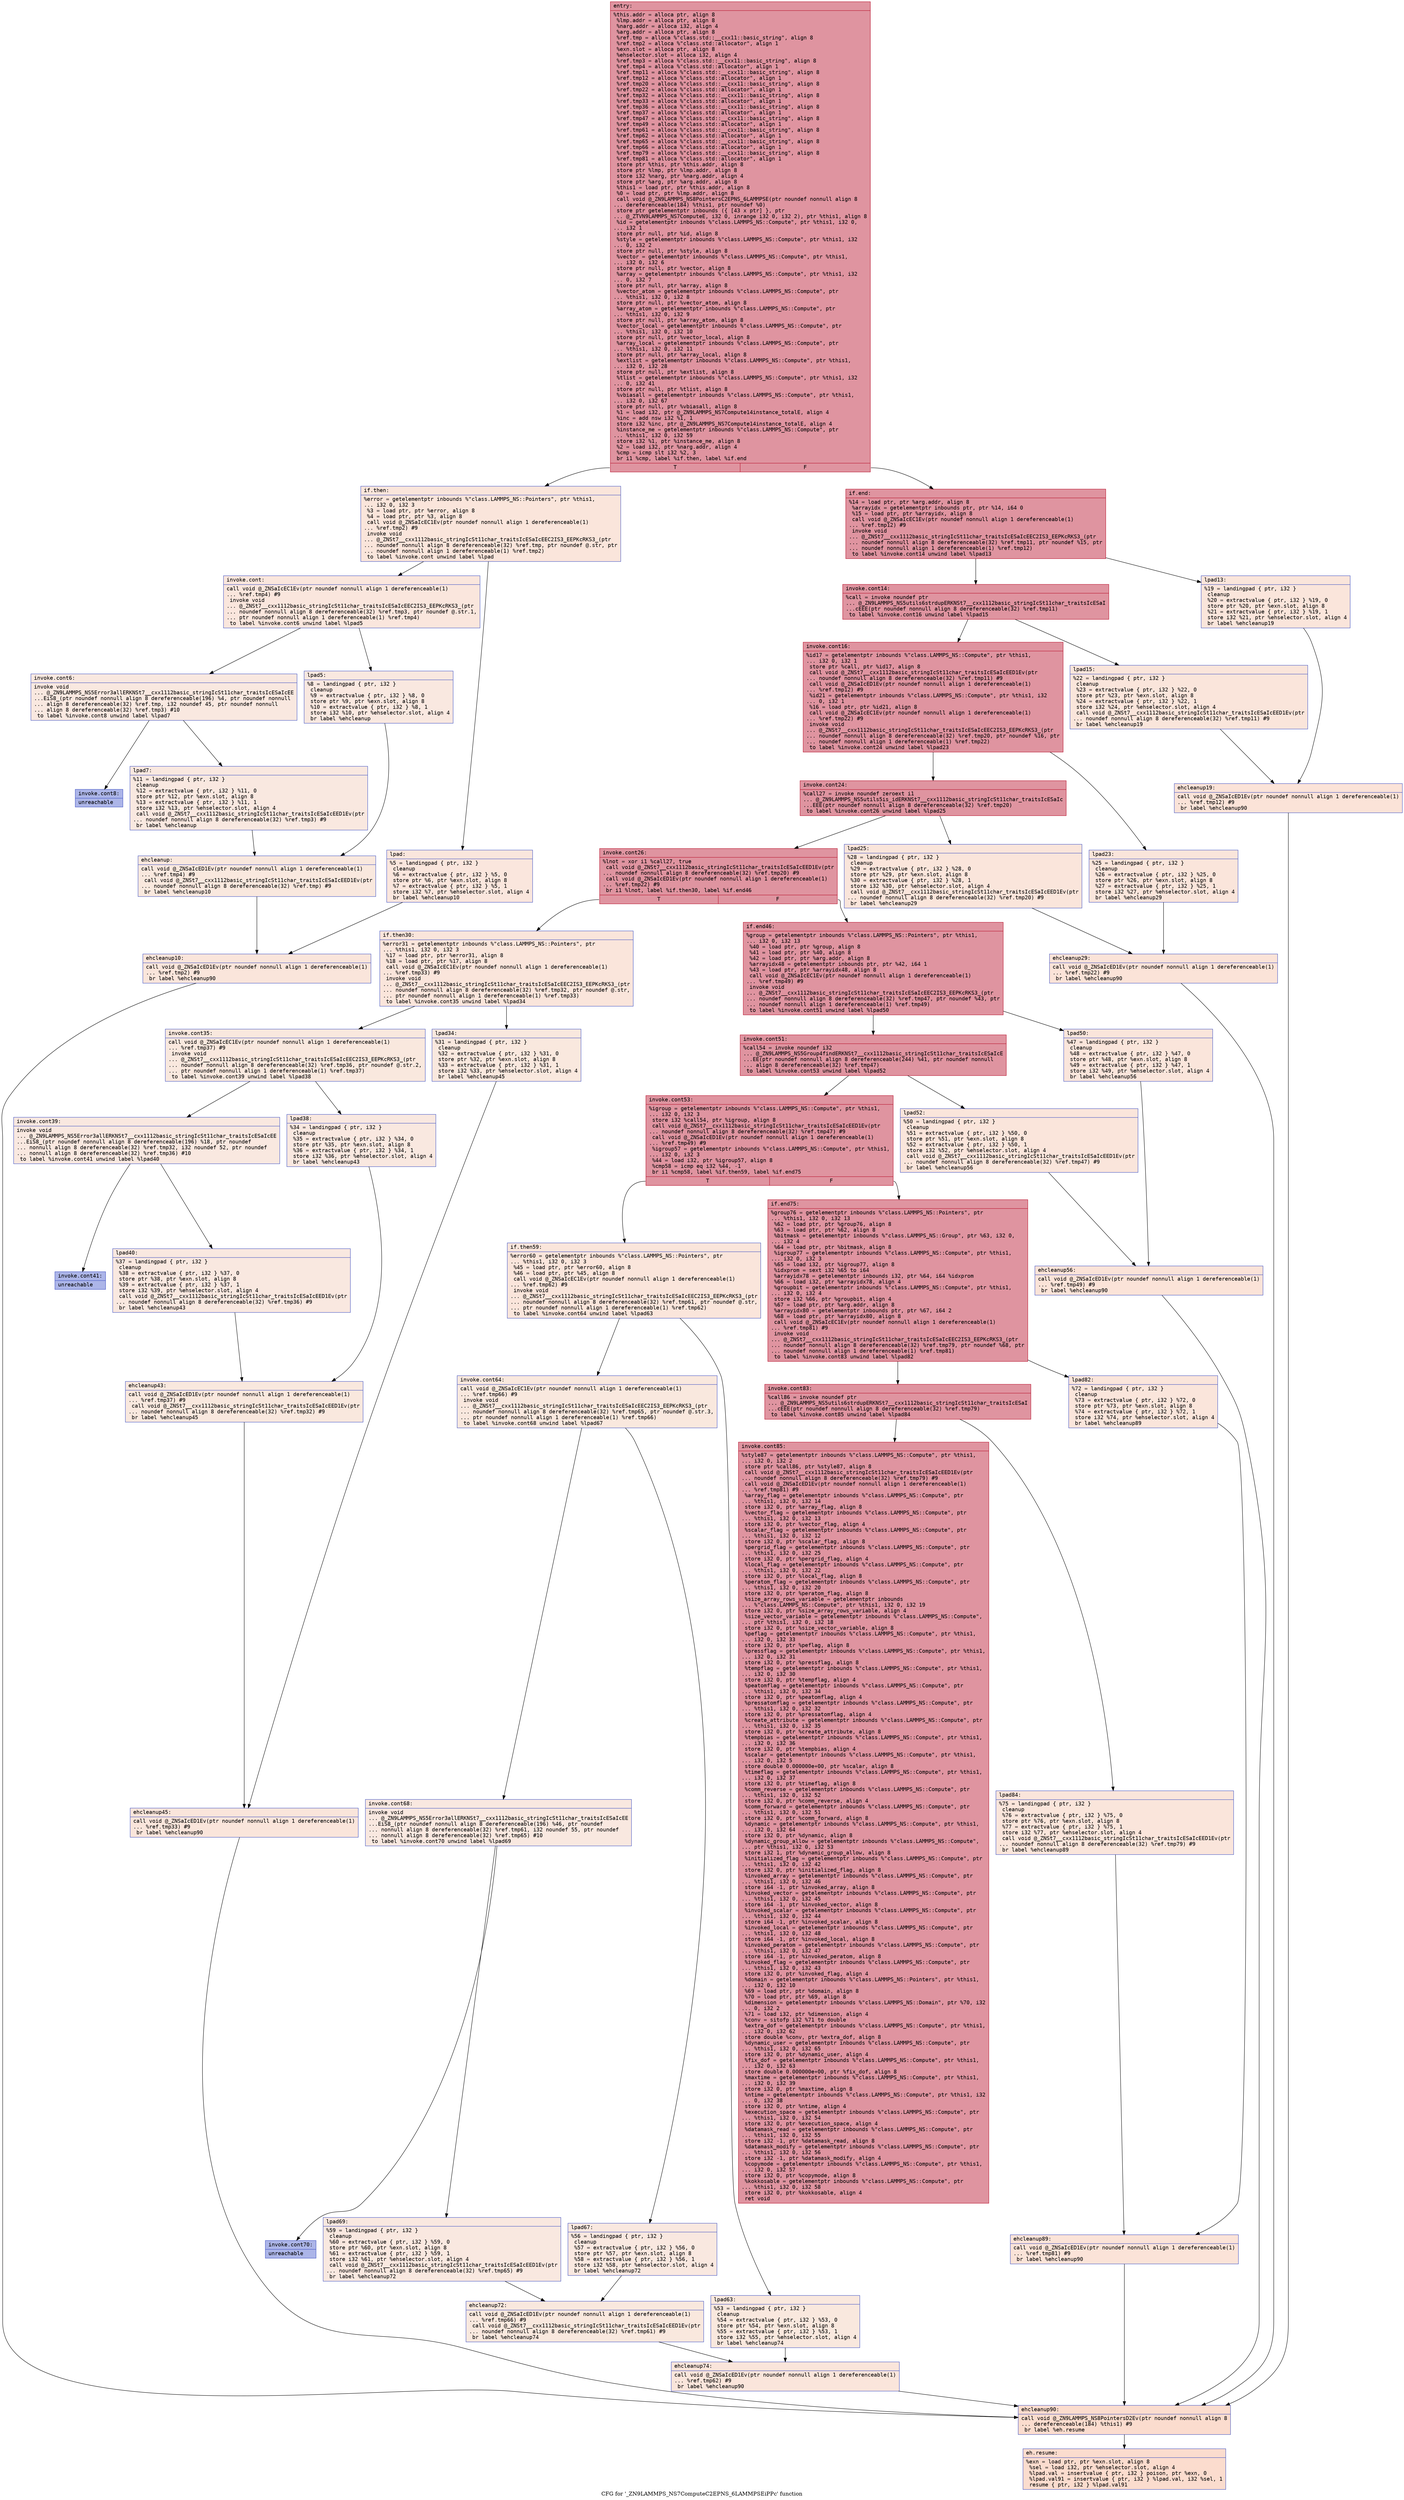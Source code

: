 digraph "CFG for '_ZN9LAMMPS_NS7ComputeC2EPNS_6LAMMPSEiPPc' function" {
	label="CFG for '_ZN9LAMMPS_NS7ComputeC2EPNS_6LAMMPSEiPPc' function";

	Node0x5633bab8a0b0 [shape=record,color="#b70d28ff", style=filled, fillcolor="#b70d2870" fontname="Courier",label="{entry:\l|  %this.addr = alloca ptr, align 8\l  %lmp.addr = alloca ptr, align 8\l  %narg.addr = alloca i32, align 4\l  %arg.addr = alloca ptr, align 8\l  %ref.tmp = alloca %\"class.std::__cxx11::basic_string\", align 8\l  %ref.tmp2 = alloca %\"class.std::allocator\", align 1\l  %exn.slot = alloca ptr, align 8\l  %ehselector.slot = alloca i32, align 4\l  %ref.tmp3 = alloca %\"class.std::__cxx11::basic_string\", align 8\l  %ref.tmp4 = alloca %\"class.std::allocator\", align 1\l  %ref.tmp11 = alloca %\"class.std::__cxx11::basic_string\", align 8\l  %ref.tmp12 = alloca %\"class.std::allocator\", align 1\l  %ref.tmp20 = alloca %\"class.std::__cxx11::basic_string\", align 8\l  %ref.tmp22 = alloca %\"class.std::allocator\", align 1\l  %ref.tmp32 = alloca %\"class.std::__cxx11::basic_string\", align 8\l  %ref.tmp33 = alloca %\"class.std::allocator\", align 1\l  %ref.tmp36 = alloca %\"class.std::__cxx11::basic_string\", align 8\l  %ref.tmp37 = alloca %\"class.std::allocator\", align 1\l  %ref.tmp47 = alloca %\"class.std::__cxx11::basic_string\", align 8\l  %ref.tmp49 = alloca %\"class.std::allocator\", align 1\l  %ref.tmp61 = alloca %\"class.std::__cxx11::basic_string\", align 8\l  %ref.tmp62 = alloca %\"class.std::allocator\", align 1\l  %ref.tmp65 = alloca %\"class.std::__cxx11::basic_string\", align 8\l  %ref.tmp66 = alloca %\"class.std::allocator\", align 1\l  %ref.tmp79 = alloca %\"class.std::__cxx11::basic_string\", align 8\l  %ref.tmp81 = alloca %\"class.std::allocator\", align 1\l  store ptr %this, ptr %this.addr, align 8\l  store ptr %lmp, ptr %lmp.addr, align 8\l  store i32 %narg, ptr %narg.addr, align 4\l  store ptr %arg, ptr %arg.addr, align 8\l  %this1 = load ptr, ptr %this.addr, align 8\l  %0 = load ptr, ptr %lmp.addr, align 8\l  call void @_ZN9LAMMPS_NS8PointersC2EPNS_6LAMMPSE(ptr noundef nonnull align 8\l... dereferenceable(184) %this1, ptr noundef %0)\l  store ptr getelementptr inbounds (\{ [43 x ptr] \}, ptr\l... @_ZTVN9LAMMPS_NS7ComputeE, i32 0, inrange i32 0, i32 2), ptr %this1, align 8\l  %id = getelementptr inbounds %\"class.LAMMPS_NS::Compute\", ptr %this1, i32 0,\l... i32 1\l  store ptr null, ptr %id, align 8\l  %style = getelementptr inbounds %\"class.LAMMPS_NS::Compute\", ptr %this1, i32\l... 0, i32 2\l  store ptr null, ptr %style, align 8\l  %vector = getelementptr inbounds %\"class.LAMMPS_NS::Compute\", ptr %this1,\l... i32 0, i32 6\l  store ptr null, ptr %vector, align 8\l  %array = getelementptr inbounds %\"class.LAMMPS_NS::Compute\", ptr %this1, i32\l... 0, i32 7\l  store ptr null, ptr %array, align 8\l  %vector_atom = getelementptr inbounds %\"class.LAMMPS_NS::Compute\", ptr\l... %this1, i32 0, i32 8\l  store ptr null, ptr %vector_atom, align 8\l  %array_atom = getelementptr inbounds %\"class.LAMMPS_NS::Compute\", ptr\l... %this1, i32 0, i32 9\l  store ptr null, ptr %array_atom, align 8\l  %vector_local = getelementptr inbounds %\"class.LAMMPS_NS::Compute\", ptr\l... %this1, i32 0, i32 10\l  store ptr null, ptr %vector_local, align 8\l  %array_local = getelementptr inbounds %\"class.LAMMPS_NS::Compute\", ptr\l... %this1, i32 0, i32 11\l  store ptr null, ptr %array_local, align 8\l  %extlist = getelementptr inbounds %\"class.LAMMPS_NS::Compute\", ptr %this1,\l... i32 0, i32 28\l  store ptr null, ptr %extlist, align 8\l  %tlist = getelementptr inbounds %\"class.LAMMPS_NS::Compute\", ptr %this1, i32\l... 0, i32 41\l  store ptr null, ptr %tlist, align 8\l  %vbiasall = getelementptr inbounds %\"class.LAMMPS_NS::Compute\", ptr %this1,\l... i32 0, i32 67\l  store ptr null, ptr %vbiasall, align 8\l  %1 = load i32, ptr @_ZN9LAMMPS_NS7Compute14instance_totalE, align 4\l  %inc = add nsw i32 %1, 1\l  store i32 %inc, ptr @_ZN9LAMMPS_NS7Compute14instance_totalE, align 4\l  %instance_me = getelementptr inbounds %\"class.LAMMPS_NS::Compute\", ptr\l... %this1, i32 0, i32 59\l  store i32 %1, ptr %instance_me, align 8\l  %2 = load i32, ptr %narg.addr, align 4\l  %cmp = icmp slt i32 %2, 3\l  br i1 %cmp, label %if.then, label %if.end\l|{<s0>T|<s1>F}}"];
	Node0x5633bab8a0b0:s0 -> Node0x5633bab8de50[tooltip="entry -> if.then\nProbability 0.00%" ];
	Node0x5633bab8a0b0:s1 -> Node0x5633bab8df20[tooltip="entry -> if.end\nProbability 100.00%" ];
	Node0x5633bab8de50 [shape=record,color="#3d50c3ff", style=filled, fillcolor="#f4c5ad70" fontname="Courier",label="{if.then:\l|  %error = getelementptr inbounds %\"class.LAMMPS_NS::Pointers\", ptr %this1,\l... i32 0, i32 3\l  %3 = load ptr, ptr %error, align 8\l  %4 = load ptr, ptr %3, align 8\l  call void @_ZNSaIcEC1Ev(ptr noundef nonnull align 1 dereferenceable(1)\l... %ref.tmp2) #9\l  invoke void\l... @_ZNSt7__cxx1112basic_stringIcSt11char_traitsIcESaIcEEC2IS3_EEPKcRKS3_(ptr\l... noundef nonnull align 8 dereferenceable(32) %ref.tmp, ptr noundef @.str, ptr\l... noundef nonnull align 1 dereferenceable(1) %ref.tmp2)\l          to label %invoke.cont unwind label %lpad\l}"];
	Node0x5633bab8de50 -> Node0x5633bab8eb60[tooltip="if.then -> invoke.cont\nProbability 50.00%" ];
	Node0x5633bab8de50 -> Node0x5633bab8ec40[tooltip="if.then -> lpad\nProbability 50.00%" ];
	Node0x5633bab8eb60 [shape=record,color="#3d50c3ff", style=filled, fillcolor="#f3c7b170" fontname="Courier",label="{invoke.cont:\l|  call void @_ZNSaIcEC1Ev(ptr noundef nonnull align 1 dereferenceable(1)\l... %ref.tmp4) #9\l  invoke void\l... @_ZNSt7__cxx1112basic_stringIcSt11char_traitsIcESaIcEEC2IS3_EEPKcRKS3_(ptr\l... noundef nonnull align 8 dereferenceable(32) %ref.tmp3, ptr noundef @.str.1,\l... ptr noundef nonnull align 1 dereferenceable(1) %ref.tmp4)\l          to label %invoke.cont6 unwind label %lpad5\l}"];
	Node0x5633bab8eb60 -> Node0x5633bab8efd0[tooltip="invoke.cont -> invoke.cont6\nProbability 50.00%" ];
	Node0x5633bab8eb60 -> Node0x5633bab8f020[tooltip="invoke.cont -> lpad5\nProbability 50.00%" ];
	Node0x5633bab8efd0 [shape=record,color="#3d50c3ff", style=filled, fillcolor="#f1ccb870" fontname="Courier",label="{invoke.cont6:\l|  invoke void\l... @_ZN9LAMMPS_NS5Error3allERKNSt7__cxx1112basic_stringIcSt11char_traitsIcESaIcEE\l...EiS8_(ptr noundef nonnull align 8 dereferenceable(196) %4, ptr noundef nonnull\l... align 8 dereferenceable(32) %ref.tmp, i32 noundef 45, ptr noundef nonnull\l... align 8 dereferenceable(32) %ref.tmp3) #10\l          to label %invoke.cont8 unwind label %lpad7\l}"];
	Node0x5633bab8efd0 -> Node0x5633bab8ef80[tooltip="invoke.cont6 -> invoke.cont8\nProbability 0.00%" ];
	Node0x5633bab8efd0 -> Node0x5633bab8f3a0[tooltip="invoke.cont6 -> lpad7\nProbability 100.00%" ];
	Node0x5633bab8ef80 [shape=record,color="#3d50c3ff", style=filled, fillcolor="#4358cb70" fontname="Courier",label="{invoke.cont8:\l|  unreachable\l}"];
	Node0x5633bab8ec40 [shape=record,color="#3d50c3ff", style=filled, fillcolor="#f3c7b170" fontname="Courier",label="{lpad:\l|  %5 = landingpad \{ ptr, i32 \}\l          cleanup\l  %6 = extractvalue \{ ptr, i32 \} %5, 0\l  store ptr %6, ptr %exn.slot, align 8\l  %7 = extractvalue \{ ptr, i32 \} %5, 1\l  store i32 %7, ptr %ehselector.slot, align 4\l  br label %ehcleanup10\l}"];
	Node0x5633bab8ec40 -> Node0x5633bab8fa40[tooltip="lpad -> ehcleanup10\nProbability 100.00%" ];
	Node0x5633bab8f020 [shape=record,color="#3d50c3ff", style=filled, fillcolor="#f1ccb870" fontname="Courier",label="{lpad5:\l|  %8 = landingpad \{ ptr, i32 \}\l          cleanup\l  %9 = extractvalue \{ ptr, i32 \} %8, 0\l  store ptr %9, ptr %exn.slot, align 8\l  %10 = extractvalue \{ ptr, i32 \} %8, 1\l  store i32 %10, ptr %ehselector.slot, align 4\l  br label %ehcleanup\l}"];
	Node0x5633bab8f020 -> Node0x5633bab8fd90[tooltip="lpad5 -> ehcleanup\nProbability 100.00%" ];
	Node0x5633bab8f3a0 [shape=record,color="#3d50c3ff", style=filled, fillcolor="#f1ccb870" fontname="Courier",label="{lpad7:\l|  %11 = landingpad \{ ptr, i32 \}\l          cleanup\l  %12 = extractvalue \{ ptr, i32 \} %11, 0\l  store ptr %12, ptr %exn.slot, align 8\l  %13 = extractvalue \{ ptr, i32 \} %11, 1\l  store i32 %13, ptr %ehselector.slot, align 4\l  call void @_ZNSt7__cxx1112basic_stringIcSt11char_traitsIcESaIcEED1Ev(ptr\l... noundef nonnull align 8 dereferenceable(32) %ref.tmp3) #9\l  br label %ehcleanup\l}"];
	Node0x5633bab8f3a0 -> Node0x5633bab8fd90[tooltip="lpad7 -> ehcleanup\nProbability 100.00%" ];
	Node0x5633bab8fd90 [shape=record,color="#3d50c3ff", style=filled, fillcolor="#f2cab570" fontname="Courier",label="{ehcleanup:\l|  call void @_ZNSaIcED1Ev(ptr noundef nonnull align 1 dereferenceable(1)\l... %ref.tmp4) #9\l  call void @_ZNSt7__cxx1112basic_stringIcSt11char_traitsIcESaIcEED1Ev(ptr\l... noundef nonnull align 8 dereferenceable(32) %ref.tmp) #9\l  br label %ehcleanup10\l}"];
	Node0x5633bab8fd90 -> Node0x5633bab8fa40[tooltip="ehcleanup -> ehcleanup10\nProbability 100.00%" ];
	Node0x5633bab8fa40 [shape=record,color="#3d50c3ff", style=filled, fillcolor="#f4c5ad70" fontname="Courier",label="{ehcleanup10:\l|  call void @_ZNSaIcED1Ev(ptr noundef nonnull align 1 dereferenceable(1)\l... %ref.tmp2) #9\l  br label %ehcleanup90\l}"];
	Node0x5633bab8fa40 -> Node0x5633bab907f0[tooltip="ehcleanup10 -> ehcleanup90\nProbability 100.00%" ];
	Node0x5633bab8df20 [shape=record,color="#b70d28ff", style=filled, fillcolor="#b70d2870" fontname="Courier",label="{if.end:\l|  %14 = load ptr, ptr %arg.addr, align 8\l  %arrayidx = getelementptr inbounds ptr, ptr %14, i64 0\l  %15 = load ptr, ptr %arrayidx, align 8\l  call void @_ZNSaIcEC1Ev(ptr noundef nonnull align 1 dereferenceable(1)\l... %ref.tmp12) #9\l  invoke void\l... @_ZNSt7__cxx1112basic_stringIcSt11char_traitsIcESaIcEEC2IS3_EEPKcRKS3_(ptr\l... noundef nonnull align 8 dereferenceable(32) %ref.tmp11, ptr noundef %15, ptr\l... noundef nonnull align 1 dereferenceable(1) %ref.tmp12)\l          to label %invoke.cont14 unwind label %lpad13\l}"];
	Node0x5633bab8df20 -> Node0x5633bab90be0[tooltip="if.end -> invoke.cont14\nProbability 100.00%" ];
	Node0x5633bab8df20 -> Node0x5633bab90c60[tooltip="if.end -> lpad13\nProbability 0.00%" ];
	Node0x5633bab90be0 [shape=record,color="#b70d28ff", style=filled, fillcolor="#b70d2870" fontname="Courier",label="{invoke.cont14:\l|  %call = invoke noundef ptr\l... @_ZN9LAMMPS_NS5utils6strdupERKNSt7__cxx1112basic_stringIcSt11char_traitsIcESaI\l...cEEE(ptr noundef nonnull align 8 dereferenceable(32) %ref.tmp11)\l          to label %invoke.cont16 unwind label %lpad15\l}"];
	Node0x5633bab90be0 -> Node0x5633bab90b90[tooltip="invoke.cont14 -> invoke.cont16\nProbability 100.00%" ];
	Node0x5633bab90be0 -> Node0x5633bab90f50[tooltip="invoke.cont14 -> lpad15\nProbability 0.00%" ];
	Node0x5633bab90b90 [shape=record,color="#b70d28ff", style=filled, fillcolor="#b70d2870" fontname="Courier",label="{invoke.cont16:\l|  %id17 = getelementptr inbounds %\"class.LAMMPS_NS::Compute\", ptr %this1,\l... i32 0, i32 1\l  store ptr %call, ptr %id17, align 8\l  call void @_ZNSt7__cxx1112basic_stringIcSt11char_traitsIcESaIcEED1Ev(ptr\l... noundef nonnull align 8 dereferenceable(32) %ref.tmp11) #9\l  call void @_ZNSaIcED1Ev(ptr noundef nonnull align 1 dereferenceable(1)\l... %ref.tmp12) #9\l  %id21 = getelementptr inbounds %\"class.LAMMPS_NS::Compute\", ptr %this1, i32\l... 0, i32 1\l  %16 = load ptr, ptr %id21, align 8\l  call void @_ZNSaIcEC1Ev(ptr noundef nonnull align 1 dereferenceable(1)\l... %ref.tmp22) #9\l  invoke void\l... @_ZNSt7__cxx1112basic_stringIcSt11char_traitsIcESaIcEEC2IS3_EEPKcRKS3_(ptr\l... noundef nonnull align 8 dereferenceable(32) %ref.tmp20, ptr noundef %16, ptr\l... noundef nonnull align 1 dereferenceable(1) %ref.tmp22)\l          to label %invoke.cont24 unwind label %lpad23\l}"];
	Node0x5633bab90b90 -> Node0x5633bab91810[tooltip="invoke.cont16 -> invoke.cont24\nProbability 100.00%" ];
	Node0x5633bab90b90 -> Node0x5633bab91890[tooltip="invoke.cont16 -> lpad23\nProbability 0.00%" ];
	Node0x5633bab91810 [shape=record,color="#b70d28ff", style=filled, fillcolor="#b70d2870" fontname="Courier",label="{invoke.cont24:\l|  %call27 = invoke noundef zeroext i1\l... @_ZN9LAMMPS_NS5utils5is_idERKNSt7__cxx1112basic_stringIcSt11char_traitsIcESaIc\l...EEE(ptr noundef nonnull align 8 dereferenceable(32) %ref.tmp20)\l          to label %invoke.cont26 unwind label %lpad25\l}"];
	Node0x5633bab91810 -> Node0x5633bab917c0[tooltip="invoke.cont24 -> invoke.cont26\nProbability 100.00%" ];
	Node0x5633bab91810 -> Node0x5633bab91b20[tooltip="invoke.cont24 -> lpad25\nProbability 0.00%" ];
	Node0x5633bab917c0 [shape=record,color="#b70d28ff", style=filled, fillcolor="#b70d2870" fontname="Courier",label="{invoke.cont26:\l|  %lnot = xor i1 %call27, true\l  call void @_ZNSt7__cxx1112basic_stringIcSt11char_traitsIcESaIcEED1Ev(ptr\l... noundef nonnull align 8 dereferenceable(32) %ref.tmp20) #9\l  call void @_ZNSaIcED1Ev(ptr noundef nonnull align 1 dereferenceable(1)\l... %ref.tmp22) #9\l  br i1 %lnot, label %if.then30, label %if.end46\l|{<s0>T|<s1>F}}"];
	Node0x5633bab917c0:s0 -> Node0x5633bab920d0[tooltip="invoke.cont26 -> if.then30\nProbability 0.00%" ];
	Node0x5633bab917c0:s1 -> Node0x5633bab8b370[tooltip="invoke.cont26 -> if.end46\nProbability 100.00%" ];
	Node0x5633bab920d0 [shape=record,color="#3d50c3ff", style=filled, fillcolor="#f4c5ad70" fontname="Courier",label="{if.then30:\l|  %error31 = getelementptr inbounds %\"class.LAMMPS_NS::Pointers\", ptr\l... %this1, i32 0, i32 3\l  %17 = load ptr, ptr %error31, align 8\l  %18 = load ptr, ptr %17, align 8\l  call void @_ZNSaIcEC1Ev(ptr noundef nonnull align 1 dereferenceable(1)\l... %ref.tmp33) #9\l  invoke void\l... @_ZNSt7__cxx1112basic_stringIcSt11char_traitsIcESaIcEEC2IS3_EEPKcRKS3_(ptr\l... noundef nonnull align 8 dereferenceable(32) %ref.tmp32, ptr noundef @.str,\l... ptr noundef nonnull align 1 dereferenceable(1) %ref.tmp33)\l          to label %invoke.cont35 unwind label %lpad34\l}"];
	Node0x5633bab920d0 -> Node0x5633bab8b7e0[tooltip="if.then30 -> invoke.cont35\nProbability 50.00%" ];
	Node0x5633bab920d0 -> Node0x5633bab8b860[tooltip="if.then30 -> lpad34\nProbability 50.00%" ];
	Node0x5633bab8b7e0 [shape=record,color="#3d50c3ff", style=filled, fillcolor="#f2cab570" fontname="Courier",label="{invoke.cont35:\l|  call void @_ZNSaIcEC1Ev(ptr noundef nonnull align 1 dereferenceable(1)\l... %ref.tmp37) #9\l  invoke void\l... @_ZNSt7__cxx1112basic_stringIcSt11char_traitsIcESaIcEEC2IS3_EEPKcRKS3_(ptr\l... noundef nonnull align 8 dereferenceable(32) %ref.tmp36, ptr noundef @.str.2,\l... ptr noundef nonnull align 1 dereferenceable(1) %ref.tmp37)\l          to label %invoke.cont39 unwind label %lpad38\l}"];
	Node0x5633bab8b7e0 -> Node0x5633bab93200[tooltip="invoke.cont35 -> invoke.cont39\nProbability 50.00%" ];
	Node0x5633bab8b7e0 -> Node0x5633bab93250[tooltip="invoke.cont35 -> lpad38\nProbability 50.00%" ];
	Node0x5633bab93200 [shape=record,color="#3d50c3ff", style=filled, fillcolor="#f1ccb870" fontname="Courier",label="{invoke.cont39:\l|  invoke void\l... @_ZN9LAMMPS_NS5Error3allERKNSt7__cxx1112basic_stringIcSt11char_traitsIcESaIcEE\l...EiS8_(ptr noundef nonnull align 8 dereferenceable(196) %18, ptr noundef\l... nonnull align 8 dereferenceable(32) %ref.tmp32, i32 noundef 52, ptr noundef\l... nonnull align 8 dereferenceable(32) %ref.tmp36) #10\l          to label %invoke.cont41 unwind label %lpad40\l}"];
	Node0x5633bab93200 -> Node0x5633bab8baf0[tooltip="invoke.cont39 -> invoke.cont41\nProbability 0.00%" ];
	Node0x5633bab93200 -> Node0x5633bab93530[tooltip="invoke.cont39 -> lpad40\nProbability 100.00%" ];
	Node0x5633bab8baf0 [shape=record,color="#3d50c3ff", style=filled, fillcolor="#4358cb70" fontname="Courier",label="{invoke.cont41:\l|  unreachable\l}"];
	Node0x5633bab90c60 [shape=record,color="#3d50c3ff", style=filled, fillcolor="#f4c5ad70" fontname="Courier",label="{lpad13:\l|  %19 = landingpad \{ ptr, i32 \}\l          cleanup\l  %20 = extractvalue \{ ptr, i32 \} %19, 0\l  store ptr %20, ptr %exn.slot, align 8\l  %21 = extractvalue \{ ptr, i32 \} %19, 1\l  store i32 %21, ptr %ehselector.slot, align 4\l  br label %ehcleanup19\l}"];
	Node0x5633bab90c60 -> Node0x5633bab93af0[tooltip="lpad13 -> ehcleanup19\nProbability 100.00%" ];
	Node0x5633bab90f50 [shape=record,color="#3d50c3ff", style=filled, fillcolor="#f4c5ad70" fontname="Courier",label="{lpad15:\l|  %22 = landingpad \{ ptr, i32 \}\l          cleanup\l  %23 = extractvalue \{ ptr, i32 \} %22, 0\l  store ptr %23, ptr %exn.slot, align 8\l  %24 = extractvalue \{ ptr, i32 \} %22, 1\l  store i32 %24, ptr %ehselector.slot, align 4\l  call void @_ZNSt7__cxx1112basic_stringIcSt11char_traitsIcESaIcEED1Ev(ptr\l... noundef nonnull align 8 dereferenceable(32) %ref.tmp11) #9\l  br label %ehcleanup19\l}"];
	Node0x5633bab90f50 -> Node0x5633bab93af0[tooltip="lpad15 -> ehcleanup19\nProbability 100.00%" ];
	Node0x5633bab93af0 [shape=record,color="#3d50c3ff", style=filled, fillcolor="#f6bfa670" fontname="Courier",label="{ehcleanup19:\l|  call void @_ZNSaIcED1Ev(ptr noundef nonnull align 1 dereferenceable(1)\l... %ref.tmp12) #9\l  br label %ehcleanup90\l}"];
	Node0x5633bab93af0 -> Node0x5633bab907f0[tooltip="ehcleanup19 -> ehcleanup90\nProbability 100.00%" ];
	Node0x5633bab91890 [shape=record,color="#3d50c3ff", style=filled, fillcolor="#f4c5ad70" fontname="Courier",label="{lpad23:\l|  %25 = landingpad \{ ptr, i32 \}\l          cleanup\l  %26 = extractvalue \{ ptr, i32 \} %25, 0\l  store ptr %26, ptr %exn.slot, align 8\l  %27 = extractvalue \{ ptr, i32 \} %25, 1\l  store i32 %27, ptr %ehselector.slot, align 4\l  br label %ehcleanup29\l}"];
	Node0x5633bab91890 -> Node0x5633bab943c0[tooltip="lpad23 -> ehcleanup29\nProbability 100.00%" ];
	Node0x5633bab91b20 [shape=record,color="#3d50c3ff", style=filled, fillcolor="#f4c5ad70" fontname="Courier",label="{lpad25:\l|  %28 = landingpad \{ ptr, i32 \}\l          cleanup\l  %29 = extractvalue \{ ptr, i32 \} %28, 0\l  store ptr %29, ptr %exn.slot, align 8\l  %30 = extractvalue \{ ptr, i32 \} %28, 1\l  store i32 %30, ptr %ehselector.slot, align 4\l  call void @_ZNSt7__cxx1112basic_stringIcSt11char_traitsIcESaIcEED1Ev(ptr\l... noundef nonnull align 8 dereferenceable(32) %ref.tmp20) #9\l  br label %ehcleanup29\l}"];
	Node0x5633bab91b20 -> Node0x5633bab943c0[tooltip="lpad25 -> ehcleanup29\nProbability 100.00%" ];
	Node0x5633bab943c0 [shape=record,color="#3d50c3ff", style=filled, fillcolor="#f6bfa670" fontname="Courier",label="{ehcleanup29:\l|  call void @_ZNSaIcED1Ev(ptr noundef nonnull align 1 dereferenceable(1)\l... %ref.tmp22) #9\l  br label %ehcleanup90\l}"];
	Node0x5633bab943c0 -> Node0x5633bab907f0[tooltip="ehcleanup29 -> ehcleanup90\nProbability 100.00%" ];
	Node0x5633bab8b860 [shape=record,color="#3d50c3ff", style=filled, fillcolor="#f2cab570" fontname="Courier",label="{lpad34:\l|  %31 = landingpad \{ ptr, i32 \}\l          cleanup\l  %32 = extractvalue \{ ptr, i32 \} %31, 0\l  store ptr %32, ptr %exn.slot, align 8\l  %33 = extractvalue \{ ptr, i32 \} %31, 1\l  store i32 %33, ptr %ehselector.slot, align 4\l  br label %ehcleanup45\l}"];
	Node0x5633bab8b860 -> Node0x5633bab94cb0[tooltip="lpad34 -> ehcleanup45\nProbability 100.00%" ];
	Node0x5633bab93250 [shape=record,color="#3d50c3ff", style=filled, fillcolor="#f1ccb870" fontname="Courier",label="{lpad38:\l|  %34 = landingpad \{ ptr, i32 \}\l          cleanup\l  %35 = extractvalue \{ ptr, i32 \} %34, 0\l  store ptr %35, ptr %exn.slot, align 8\l  %36 = extractvalue \{ ptr, i32 \} %34, 1\l  store i32 %36, ptr %ehselector.slot, align 4\l  br label %ehcleanup43\l}"];
	Node0x5633bab93250 -> Node0x5633bab95020[tooltip="lpad38 -> ehcleanup43\nProbability 100.00%" ];
	Node0x5633bab93530 [shape=record,color="#3d50c3ff", style=filled, fillcolor="#f1ccb870" fontname="Courier",label="{lpad40:\l|  %37 = landingpad \{ ptr, i32 \}\l          cleanup\l  %38 = extractvalue \{ ptr, i32 \} %37, 0\l  store ptr %38, ptr %exn.slot, align 8\l  %39 = extractvalue \{ ptr, i32 \} %37, 1\l  store i32 %39, ptr %ehselector.slot, align 4\l  call void @_ZNSt7__cxx1112basic_stringIcSt11char_traitsIcESaIcEED1Ev(ptr\l... noundef nonnull align 8 dereferenceable(32) %ref.tmp36) #9\l  br label %ehcleanup43\l}"];
	Node0x5633bab93530 -> Node0x5633bab95020[tooltip="lpad40 -> ehcleanup43\nProbability 100.00%" ];
	Node0x5633bab95020 [shape=record,color="#3d50c3ff", style=filled, fillcolor="#f2cab570" fontname="Courier",label="{ehcleanup43:\l|  call void @_ZNSaIcED1Ev(ptr noundef nonnull align 1 dereferenceable(1)\l... %ref.tmp37) #9\l  call void @_ZNSt7__cxx1112basic_stringIcSt11char_traitsIcESaIcEED1Ev(ptr\l... noundef nonnull align 8 dereferenceable(32) %ref.tmp32) #9\l  br label %ehcleanup45\l}"];
	Node0x5633bab95020 -> Node0x5633bab94cb0[tooltip="ehcleanup43 -> ehcleanup45\nProbability 100.00%" ];
	Node0x5633bab94cb0 [shape=record,color="#3d50c3ff", style=filled, fillcolor="#f4c5ad70" fontname="Courier",label="{ehcleanup45:\l|  call void @_ZNSaIcED1Ev(ptr noundef nonnull align 1 dereferenceable(1)\l... %ref.tmp33) #9\l  br label %ehcleanup90\l}"];
	Node0x5633bab94cb0 -> Node0x5633bab907f0[tooltip="ehcleanup45 -> ehcleanup90\nProbability 100.00%" ];
	Node0x5633bab8b370 [shape=record,color="#b70d28ff", style=filled, fillcolor="#b70d2870" fontname="Courier",label="{if.end46:\l|  %group = getelementptr inbounds %\"class.LAMMPS_NS::Pointers\", ptr %this1,\l... i32 0, i32 13\l  %40 = load ptr, ptr %group, align 8\l  %41 = load ptr, ptr %40, align 8\l  %42 = load ptr, ptr %arg.addr, align 8\l  %arrayidx48 = getelementptr inbounds ptr, ptr %42, i64 1\l  %43 = load ptr, ptr %arrayidx48, align 8\l  call void @_ZNSaIcEC1Ev(ptr noundef nonnull align 1 dereferenceable(1)\l... %ref.tmp49) #9\l  invoke void\l... @_ZNSt7__cxx1112basic_stringIcSt11char_traitsIcESaIcEEC2IS3_EEPKcRKS3_(ptr\l... noundef nonnull align 8 dereferenceable(32) %ref.tmp47, ptr noundef %43, ptr\l... noundef nonnull align 1 dereferenceable(1) %ref.tmp49)\l          to label %invoke.cont51 unwind label %lpad50\l}"];
	Node0x5633bab8b370 -> Node0x5633bab95e80[tooltip="if.end46 -> invoke.cont51\nProbability 100.00%" ];
	Node0x5633bab8b370 -> Node0x5633bab95f00[tooltip="if.end46 -> lpad50\nProbability 0.00%" ];
	Node0x5633bab95e80 [shape=record,color="#b70d28ff", style=filled, fillcolor="#b70d2870" fontname="Courier",label="{invoke.cont51:\l|  %call54 = invoke noundef i32\l... @_ZN9LAMMPS_NS5Group4findERKNSt7__cxx1112basic_stringIcSt11char_traitsIcESaIcE\l...EE(ptr noundef nonnull align 8 dereferenceable(244) %41, ptr noundef nonnull\l... align 8 dereferenceable(32) %ref.tmp47)\l          to label %invoke.cont53 unwind label %lpad52\l}"];
	Node0x5633bab95e80 -> Node0x5633bab95e30[tooltip="invoke.cont51 -> invoke.cont53\nProbability 100.00%" ];
	Node0x5633bab95e80 -> Node0x5633bab96130[tooltip="invoke.cont51 -> lpad52\nProbability 0.00%" ];
	Node0x5633bab95e30 [shape=record,color="#b70d28ff", style=filled, fillcolor="#b70d2870" fontname="Courier",label="{invoke.cont53:\l|  %igroup = getelementptr inbounds %\"class.LAMMPS_NS::Compute\", ptr %this1,\l... i32 0, i32 3\l  store i32 %call54, ptr %igroup, align 8\l  call void @_ZNSt7__cxx1112basic_stringIcSt11char_traitsIcESaIcEED1Ev(ptr\l... noundef nonnull align 8 dereferenceable(32) %ref.tmp47) #9\l  call void @_ZNSaIcED1Ev(ptr noundef nonnull align 1 dereferenceable(1)\l... %ref.tmp49) #9\l  %igroup57 = getelementptr inbounds %\"class.LAMMPS_NS::Compute\", ptr %this1,\l... i32 0, i32 3\l  %44 = load i32, ptr %igroup57, align 8\l  %cmp58 = icmp eq i32 %44, -1\l  br i1 %cmp58, label %if.then59, label %if.end75\l|{<s0>T|<s1>F}}"];
	Node0x5633bab95e30:s0 -> Node0x5633bab96a60[tooltip="invoke.cont53 -> if.then59\nProbability 0.00%" ];
	Node0x5633bab95e30:s1 -> Node0x5633bab96ae0[tooltip="invoke.cont53 -> if.end75\nProbability 100.00%" ];
	Node0x5633bab96a60 [shape=record,color="#3d50c3ff", style=filled, fillcolor="#f4c5ad70" fontname="Courier",label="{if.then59:\l|  %error60 = getelementptr inbounds %\"class.LAMMPS_NS::Pointers\", ptr\l... %this1, i32 0, i32 3\l  %45 = load ptr, ptr %error60, align 8\l  %46 = load ptr, ptr %45, align 8\l  call void @_ZNSaIcEC1Ev(ptr noundef nonnull align 1 dereferenceable(1)\l... %ref.tmp62) #9\l  invoke void\l... @_ZNSt7__cxx1112basic_stringIcSt11char_traitsIcESaIcEEC2IS3_EEPKcRKS3_(ptr\l... noundef nonnull align 8 dereferenceable(32) %ref.tmp61, ptr noundef @.str,\l... ptr noundef nonnull align 1 dereferenceable(1) %ref.tmp62)\l          to label %invoke.cont64 unwind label %lpad63\l}"];
	Node0x5633bab96a60 -> Node0x5633bab8e590[tooltip="if.then59 -> invoke.cont64\nProbability 50.00%" ];
	Node0x5633bab96a60 -> Node0x5633bab8e610[tooltip="if.then59 -> lpad63\nProbability 50.00%" ];
	Node0x5633bab8e590 [shape=record,color="#3d50c3ff", style=filled, fillcolor="#f2cab570" fontname="Courier",label="{invoke.cont64:\l|  call void @_ZNSaIcEC1Ev(ptr noundef nonnull align 1 dereferenceable(1)\l... %ref.tmp66) #9\l  invoke void\l... @_ZNSt7__cxx1112basic_stringIcSt11char_traitsIcESaIcEEC2IS3_EEPKcRKS3_(ptr\l... noundef nonnull align 8 dereferenceable(32) %ref.tmp65, ptr noundef @.str.3,\l... ptr noundef nonnull align 1 dereferenceable(1) %ref.tmp66)\l          to label %invoke.cont68 unwind label %lpad67\l}"];
	Node0x5633bab8e590 -> Node0x5633bab97990[tooltip="invoke.cont64 -> invoke.cont68\nProbability 50.00%" ];
	Node0x5633bab8e590 -> Node0x5633bab979e0[tooltip="invoke.cont64 -> lpad67\nProbability 50.00%" ];
	Node0x5633bab97990 [shape=record,color="#3d50c3ff", style=filled, fillcolor="#f1ccb870" fontname="Courier",label="{invoke.cont68:\l|  invoke void\l... @_ZN9LAMMPS_NS5Error3allERKNSt7__cxx1112basic_stringIcSt11char_traitsIcESaIcEE\l...EiS8_(ptr noundef nonnull align 8 dereferenceable(196) %46, ptr noundef\l... nonnull align 8 dereferenceable(32) %ref.tmp61, i32 noundef 55, ptr noundef\l... nonnull align 8 dereferenceable(32) %ref.tmp65) #10\l          to label %invoke.cont70 unwind label %lpad69\l}"];
	Node0x5633bab97990 -> Node0x5633bab97940[tooltip="invoke.cont68 -> invoke.cont70\nProbability 0.00%" ];
	Node0x5633bab97990 -> Node0x5633bab97ce0[tooltip="invoke.cont68 -> lpad69\nProbability 100.00%" ];
	Node0x5633bab97940 [shape=record,color="#3d50c3ff", style=filled, fillcolor="#4358cb70" fontname="Courier",label="{invoke.cont70:\l|  unreachable\l}"];
	Node0x5633bab95f00 [shape=record,color="#3d50c3ff", style=filled, fillcolor="#f4c5ad70" fontname="Courier",label="{lpad50:\l|  %47 = landingpad \{ ptr, i32 \}\l          cleanup\l  %48 = extractvalue \{ ptr, i32 \} %47, 0\l  store ptr %48, ptr %exn.slot, align 8\l  %49 = extractvalue \{ ptr, i32 \} %47, 1\l  store i32 %49, ptr %ehselector.slot, align 4\l  br label %ehcleanup56\l}"];
	Node0x5633bab95f00 -> Node0x5633bab98ab0[tooltip="lpad50 -> ehcleanup56\nProbability 100.00%" ];
	Node0x5633bab96130 [shape=record,color="#3d50c3ff", style=filled, fillcolor="#f4c5ad70" fontname="Courier",label="{lpad52:\l|  %50 = landingpad \{ ptr, i32 \}\l          cleanup\l  %51 = extractvalue \{ ptr, i32 \} %50, 0\l  store ptr %51, ptr %exn.slot, align 8\l  %52 = extractvalue \{ ptr, i32 \} %50, 1\l  store i32 %52, ptr %ehselector.slot, align 4\l  call void @_ZNSt7__cxx1112basic_stringIcSt11char_traitsIcESaIcEED1Ev(ptr\l... noundef nonnull align 8 dereferenceable(32) %ref.tmp47) #9\l  br label %ehcleanup56\l}"];
	Node0x5633bab96130 -> Node0x5633bab98ab0[tooltip="lpad52 -> ehcleanup56\nProbability 100.00%" ];
	Node0x5633bab98ab0 [shape=record,color="#3d50c3ff", style=filled, fillcolor="#f6bfa670" fontname="Courier",label="{ehcleanup56:\l|  call void @_ZNSaIcED1Ev(ptr noundef nonnull align 1 dereferenceable(1)\l... %ref.tmp49) #9\l  br label %ehcleanup90\l}"];
	Node0x5633bab98ab0 -> Node0x5633bab907f0[tooltip="ehcleanup56 -> ehcleanup90\nProbability 100.00%" ];
	Node0x5633bab8e610 [shape=record,color="#3d50c3ff", style=filled, fillcolor="#f2cab570" fontname="Courier",label="{lpad63:\l|  %53 = landingpad \{ ptr, i32 \}\l          cleanup\l  %54 = extractvalue \{ ptr, i32 \} %53, 0\l  store ptr %54, ptr %exn.slot, align 8\l  %55 = extractvalue \{ ptr, i32 \} %53, 1\l  store i32 %55, ptr %ehselector.slot, align 4\l  br label %ehcleanup74\l}"];
	Node0x5633bab8e610 -> Node0x5633bab99380[tooltip="lpad63 -> ehcleanup74\nProbability 100.00%" ];
	Node0x5633bab979e0 [shape=record,color="#3d50c3ff", style=filled, fillcolor="#f1ccb870" fontname="Courier",label="{lpad67:\l|  %56 = landingpad \{ ptr, i32 \}\l          cleanup\l  %57 = extractvalue \{ ptr, i32 \} %56, 0\l  store ptr %57, ptr %exn.slot, align 8\l  %58 = extractvalue \{ ptr, i32 \} %56, 1\l  store i32 %58, ptr %ehselector.slot, align 4\l  br label %ehcleanup72\l}"];
	Node0x5633bab979e0 -> Node0x5633bab996f0[tooltip="lpad67 -> ehcleanup72\nProbability 100.00%" ];
	Node0x5633bab97ce0 [shape=record,color="#3d50c3ff", style=filled, fillcolor="#f1ccb870" fontname="Courier",label="{lpad69:\l|  %59 = landingpad \{ ptr, i32 \}\l          cleanup\l  %60 = extractvalue \{ ptr, i32 \} %59, 0\l  store ptr %60, ptr %exn.slot, align 8\l  %61 = extractvalue \{ ptr, i32 \} %59, 1\l  store i32 %61, ptr %ehselector.slot, align 4\l  call void @_ZNSt7__cxx1112basic_stringIcSt11char_traitsIcESaIcEED1Ev(ptr\l... noundef nonnull align 8 dereferenceable(32) %ref.tmp65) #9\l  br label %ehcleanup72\l}"];
	Node0x5633bab97ce0 -> Node0x5633bab996f0[tooltip="lpad69 -> ehcleanup72\nProbability 100.00%" ];
	Node0x5633bab996f0 [shape=record,color="#3d50c3ff", style=filled, fillcolor="#f2cab570" fontname="Courier",label="{ehcleanup72:\l|  call void @_ZNSaIcED1Ev(ptr noundef nonnull align 1 dereferenceable(1)\l... %ref.tmp66) #9\l  call void @_ZNSt7__cxx1112basic_stringIcSt11char_traitsIcESaIcEED1Ev(ptr\l... noundef nonnull align 8 dereferenceable(32) %ref.tmp61) #9\l  br label %ehcleanup74\l}"];
	Node0x5633bab996f0 -> Node0x5633bab99380[tooltip="ehcleanup72 -> ehcleanup74\nProbability 100.00%" ];
	Node0x5633bab99380 [shape=record,color="#3d50c3ff", style=filled, fillcolor="#f4c5ad70" fontname="Courier",label="{ehcleanup74:\l|  call void @_ZNSaIcED1Ev(ptr noundef nonnull align 1 dereferenceable(1)\l... %ref.tmp62) #9\l  br label %ehcleanup90\l}"];
	Node0x5633bab99380 -> Node0x5633bab907f0[tooltip="ehcleanup74 -> ehcleanup90\nProbability 100.00%" ];
	Node0x5633bab96ae0 [shape=record,color="#b70d28ff", style=filled, fillcolor="#b70d2870" fontname="Courier",label="{if.end75:\l|  %group76 = getelementptr inbounds %\"class.LAMMPS_NS::Pointers\", ptr\l... %this1, i32 0, i32 13\l  %62 = load ptr, ptr %group76, align 8\l  %63 = load ptr, ptr %62, align 8\l  %bitmask = getelementptr inbounds %\"class.LAMMPS_NS::Group\", ptr %63, i32 0,\l... i32 4\l  %64 = load ptr, ptr %bitmask, align 8\l  %igroup77 = getelementptr inbounds %\"class.LAMMPS_NS::Compute\", ptr %this1,\l... i32 0, i32 3\l  %65 = load i32, ptr %igroup77, align 8\l  %idxprom = sext i32 %65 to i64\l  %arrayidx78 = getelementptr inbounds i32, ptr %64, i64 %idxprom\l  %66 = load i32, ptr %arrayidx78, align 4\l  %groupbit = getelementptr inbounds %\"class.LAMMPS_NS::Compute\", ptr %this1,\l... i32 0, i32 4\l  store i32 %66, ptr %groupbit, align 4\l  %67 = load ptr, ptr %arg.addr, align 8\l  %arrayidx80 = getelementptr inbounds ptr, ptr %67, i64 2\l  %68 = load ptr, ptr %arrayidx80, align 8\l  call void @_ZNSaIcEC1Ev(ptr noundef nonnull align 1 dereferenceable(1)\l... %ref.tmp81) #9\l  invoke void\l... @_ZNSt7__cxx1112basic_stringIcSt11char_traitsIcESaIcEEC2IS3_EEPKcRKS3_(ptr\l... noundef nonnull align 8 dereferenceable(32) %ref.tmp79, ptr noundef %68, ptr\l... noundef nonnull align 1 dereferenceable(1) %ref.tmp81)\l          to label %invoke.cont83 unwind label %lpad82\l}"];
	Node0x5633bab96ae0 -> Node0x5633bab9ab60[tooltip="if.end75 -> invoke.cont83\nProbability 100.00%" ];
	Node0x5633bab96ae0 -> Node0x5633bab9abe0[tooltip="if.end75 -> lpad82\nProbability 0.00%" ];
	Node0x5633bab9ab60 [shape=record,color="#b70d28ff", style=filled, fillcolor="#b70d2870" fontname="Courier",label="{invoke.cont83:\l|  %call86 = invoke noundef ptr\l... @_ZN9LAMMPS_NS5utils6strdupERKNSt7__cxx1112basic_stringIcSt11char_traitsIcESaI\l...cEEE(ptr noundef nonnull align 8 dereferenceable(32) %ref.tmp79)\l          to label %invoke.cont85 unwind label %lpad84\l}"];
	Node0x5633bab9ab60 -> Node0x5633bab9ab10[tooltip="invoke.cont83 -> invoke.cont85\nProbability 100.00%" ];
	Node0x5633bab9ab60 -> Node0x5633bab9ae10[tooltip="invoke.cont83 -> lpad84\nProbability 0.00%" ];
	Node0x5633bab9ab10 [shape=record,color="#b70d28ff", style=filled, fillcolor="#b70d2870" fontname="Courier",label="{invoke.cont85:\l|  %style87 = getelementptr inbounds %\"class.LAMMPS_NS::Compute\", ptr %this1,\l... i32 0, i32 2\l  store ptr %call86, ptr %style87, align 8\l  call void @_ZNSt7__cxx1112basic_stringIcSt11char_traitsIcESaIcEED1Ev(ptr\l... noundef nonnull align 8 dereferenceable(32) %ref.tmp79) #9\l  call void @_ZNSaIcED1Ev(ptr noundef nonnull align 1 dereferenceable(1)\l... %ref.tmp81) #9\l  %array_flag = getelementptr inbounds %\"class.LAMMPS_NS::Compute\", ptr\l... %this1, i32 0, i32 14\l  store i32 0, ptr %array_flag, align 8\l  %vector_flag = getelementptr inbounds %\"class.LAMMPS_NS::Compute\", ptr\l... %this1, i32 0, i32 13\l  store i32 0, ptr %vector_flag, align 4\l  %scalar_flag = getelementptr inbounds %\"class.LAMMPS_NS::Compute\", ptr\l... %this1, i32 0, i32 12\l  store i32 0, ptr %scalar_flag, align 8\l  %pergrid_flag = getelementptr inbounds %\"class.LAMMPS_NS::Compute\", ptr\l... %this1, i32 0, i32 25\l  store i32 0, ptr %pergrid_flag, align 4\l  %local_flag = getelementptr inbounds %\"class.LAMMPS_NS::Compute\", ptr\l... %this1, i32 0, i32 22\l  store i32 0, ptr %local_flag, align 8\l  %peratom_flag = getelementptr inbounds %\"class.LAMMPS_NS::Compute\", ptr\l... %this1, i32 0, i32 20\l  store i32 0, ptr %peratom_flag, align 8\l  %size_array_rows_variable = getelementptr inbounds\l... %\"class.LAMMPS_NS::Compute\", ptr %this1, i32 0, i32 19\l  store i32 0, ptr %size_array_rows_variable, align 4\l  %size_vector_variable = getelementptr inbounds %\"class.LAMMPS_NS::Compute\",\l... ptr %this1, i32 0, i32 18\l  store i32 0, ptr %size_vector_variable, align 8\l  %peflag = getelementptr inbounds %\"class.LAMMPS_NS::Compute\", ptr %this1,\l... i32 0, i32 33\l  store i32 0, ptr %peflag, align 8\l  %pressflag = getelementptr inbounds %\"class.LAMMPS_NS::Compute\", ptr %this1,\l... i32 0, i32 31\l  store i32 0, ptr %pressflag, align 8\l  %tempflag = getelementptr inbounds %\"class.LAMMPS_NS::Compute\", ptr %this1,\l... i32 0, i32 30\l  store i32 0, ptr %tempflag, align 4\l  %peatomflag = getelementptr inbounds %\"class.LAMMPS_NS::Compute\", ptr\l... %this1, i32 0, i32 34\l  store i32 0, ptr %peatomflag, align 4\l  %pressatomflag = getelementptr inbounds %\"class.LAMMPS_NS::Compute\", ptr\l... %this1, i32 0, i32 32\l  store i32 0, ptr %pressatomflag, align 4\l  %create_attribute = getelementptr inbounds %\"class.LAMMPS_NS::Compute\", ptr\l... %this1, i32 0, i32 35\l  store i32 0, ptr %create_attribute, align 8\l  %tempbias = getelementptr inbounds %\"class.LAMMPS_NS::Compute\", ptr %this1,\l... i32 0, i32 36\l  store i32 0, ptr %tempbias, align 4\l  %scalar = getelementptr inbounds %\"class.LAMMPS_NS::Compute\", ptr %this1,\l... i32 0, i32 5\l  store double 0.000000e+00, ptr %scalar, align 8\l  %timeflag = getelementptr inbounds %\"class.LAMMPS_NS::Compute\", ptr %this1,\l... i32 0, i32 37\l  store i32 0, ptr %timeflag, align 8\l  %comm_reverse = getelementptr inbounds %\"class.LAMMPS_NS::Compute\", ptr\l... %this1, i32 0, i32 52\l  store i32 0, ptr %comm_reverse, align 4\l  %comm_forward = getelementptr inbounds %\"class.LAMMPS_NS::Compute\", ptr\l... %this1, i32 0, i32 51\l  store i32 0, ptr %comm_forward, align 8\l  %dynamic = getelementptr inbounds %\"class.LAMMPS_NS::Compute\", ptr %this1,\l... i32 0, i32 64\l  store i32 0, ptr %dynamic, align 8\l  %dynamic_group_allow = getelementptr inbounds %\"class.LAMMPS_NS::Compute\",\l... ptr %this1, i32 0, i32 53\l  store i32 1, ptr %dynamic_group_allow, align 8\l  %initialized_flag = getelementptr inbounds %\"class.LAMMPS_NS::Compute\", ptr\l... %this1, i32 0, i32 42\l  store i32 0, ptr %initialized_flag, align 8\l  %invoked_array = getelementptr inbounds %\"class.LAMMPS_NS::Compute\", ptr\l... %this1, i32 0, i32 46\l  store i64 -1, ptr %invoked_array, align 8\l  %invoked_vector = getelementptr inbounds %\"class.LAMMPS_NS::Compute\", ptr\l... %this1, i32 0, i32 45\l  store i64 -1, ptr %invoked_vector, align 8\l  %invoked_scalar = getelementptr inbounds %\"class.LAMMPS_NS::Compute\", ptr\l... %this1, i32 0, i32 44\l  store i64 -1, ptr %invoked_scalar, align 8\l  %invoked_local = getelementptr inbounds %\"class.LAMMPS_NS::Compute\", ptr\l... %this1, i32 0, i32 48\l  store i64 -1, ptr %invoked_local, align 8\l  %invoked_peratom = getelementptr inbounds %\"class.LAMMPS_NS::Compute\", ptr\l... %this1, i32 0, i32 47\l  store i64 -1, ptr %invoked_peratom, align 8\l  %invoked_flag = getelementptr inbounds %\"class.LAMMPS_NS::Compute\", ptr\l... %this1, i32 0, i32 43\l  store i32 0, ptr %invoked_flag, align 4\l  %domain = getelementptr inbounds %\"class.LAMMPS_NS::Pointers\", ptr %this1,\l... i32 0, i32 10\l  %69 = load ptr, ptr %domain, align 8\l  %70 = load ptr, ptr %69, align 8\l  %dimension = getelementptr inbounds %\"class.LAMMPS_NS::Domain\", ptr %70, i32\l... 0, i32 2\l  %71 = load i32, ptr %dimension, align 4\l  %conv = sitofp i32 %71 to double\l  %extra_dof = getelementptr inbounds %\"class.LAMMPS_NS::Compute\", ptr %this1,\l... i32 0, i32 62\l  store double %conv, ptr %extra_dof, align 8\l  %dynamic_user = getelementptr inbounds %\"class.LAMMPS_NS::Compute\", ptr\l... %this1, i32 0, i32 65\l  store i32 0, ptr %dynamic_user, align 4\l  %fix_dof = getelementptr inbounds %\"class.LAMMPS_NS::Compute\", ptr %this1,\l... i32 0, i32 63\l  store double 0.000000e+00, ptr %fix_dof, align 8\l  %maxtime = getelementptr inbounds %\"class.LAMMPS_NS::Compute\", ptr %this1,\l... i32 0, i32 39\l  store i32 0, ptr %maxtime, align 8\l  %ntime = getelementptr inbounds %\"class.LAMMPS_NS::Compute\", ptr %this1, i32\l... 0, i32 38\l  store i32 0, ptr %ntime, align 4\l  %execution_space = getelementptr inbounds %\"class.LAMMPS_NS::Compute\", ptr\l... %this1, i32 0, i32 54\l  store i32 0, ptr %execution_space, align 4\l  %datamask_read = getelementptr inbounds %\"class.LAMMPS_NS::Compute\", ptr\l... %this1, i32 0, i32 55\l  store i32 -1, ptr %datamask_read, align 8\l  %datamask_modify = getelementptr inbounds %\"class.LAMMPS_NS::Compute\", ptr\l... %this1, i32 0, i32 56\l  store i32 -1, ptr %datamask_modify, align 4\l  %copymode = getelementptr inbounds %\"class.LAMMPS_NS::Compute\", ptr %this1,\l... i32 0, i32 57\l  store i32 0, ptr %copymode, align 8\l  %kokkosable = getelementptr inbounds %\"class.LAMMPS_NS::Compute\", ptr\l... %this1, i32 0, i32 58\l  store i32 0, ptr %kokkosable, align 4\l  ret void\l}"];
	Node0x5633bab9abe0 [shape=record,color="#3d50c3ff", style=filled, fillcolor="#f4c5ad70" fontname="Courier",label="{lpad82:\l|  %72 = landingpad \{ ptr, i32 \}\l          cleanup\l  %73 = extractvalue \{ ptr, i32 \} %72, 0\l  store ptr %73, ptr %exn.slot, align 8\l  %74 = extractvalue \{ ptr, i32 \} %72, 1\l  store i32 %74, ptr %ehselector.slot, align 4\l  br label %ehcleanup89\l}"];
	Node0x5633bab9abe0 -> Node0x5633baba0b50[tooltip="lpad82 -> ehcleanup89\nProbability 100.00%" ];
	Node0x5633bab9ae10 [shape=record,color="#3d50c3ff", style=filled, fillcolor="#f4c5ad70" fontname="Courier",label="{lpad84:\l|  %75 = landingpad \{ ptr, i32 \}\l          cleanup\l  %76 = extractvalue \{ ptr, i32 \} %75, 0\l  store ptr %76, ptr %exn.slot, align 8\l  %77 = extractvalue \{ ptr, i32 \} %75, 1\l  store i32 %77, ptr %ehselector.slot, align 4\l  call void @_ZNSt7__cxx1112basic_stringIcSt11char_traitsIcESaIcEED1Ev(ptr\l... noundef nonnull align 8 dereferenceable(32) %ref.tmp79) #9\l  br label %ehcleanup89\l}"];
	Node0x5633bab9ae10 -> Node0x5633baba0b50[tooltip="lpad84 -> ehcleanup89\nProbability 100.00%" ];
	Node0x5633baba0b50 [shape=record,color="#3d50c3ff", style=filled, fillcolor="#f6bfa670" fontname="Courier",label="{ehcleanup89:\l|  call void @_ZNSaIcED1Ev(ptr noundef nonnull align 1 dereferenceable(1)\l... %ref.tmp81) #9\l  br label %ehcleanup90\l}"];
	Node0x5633baba0b50 -> Node0x5633bab907f0[tooltip="ehcleanup89 -> ehcleanup90\nProbability 100.00%" ];
	Node0x5633bab907f0 [shape=record,color="#3d50c3ff", style=filled, fillcolor="#f7af9170" fontname="Courier",label="{ehcleanup90:\l|  call void @_ZN9LAMMPS_NS8PointersD2Ev(ptr noundef nonnull align 8\l... dereferenceable(184) %this1) #9\l  br label %eh.resume\l}"];
	Node0x5633bab907f0 -> Node0x5633baba1320[tooltip="ehcleanup90 -> eh.resume\nProbability 100.00%" ];
	Node0x5633baba1320 [shape=record,color="#3d50c3ff", style=filled, fillcolor="#f7af9170" fontname="Courier",label="{eh.resume:\l|  %exn = load ptr, ptr %exn.slot, align 8\l  %sel = load i32, ptr %ehselector.slot, align 4\l  %lpad.val = insertvalue \{ ptr, i32 \} poison, ptr %exn, 0\l  %lpad.val91 = insertvalue \{ ptr, i32 \} %lpad.val, i32 %sel, 1\l  resume \{ ptr, i32 \} %lpad.val91\l}"];
}

